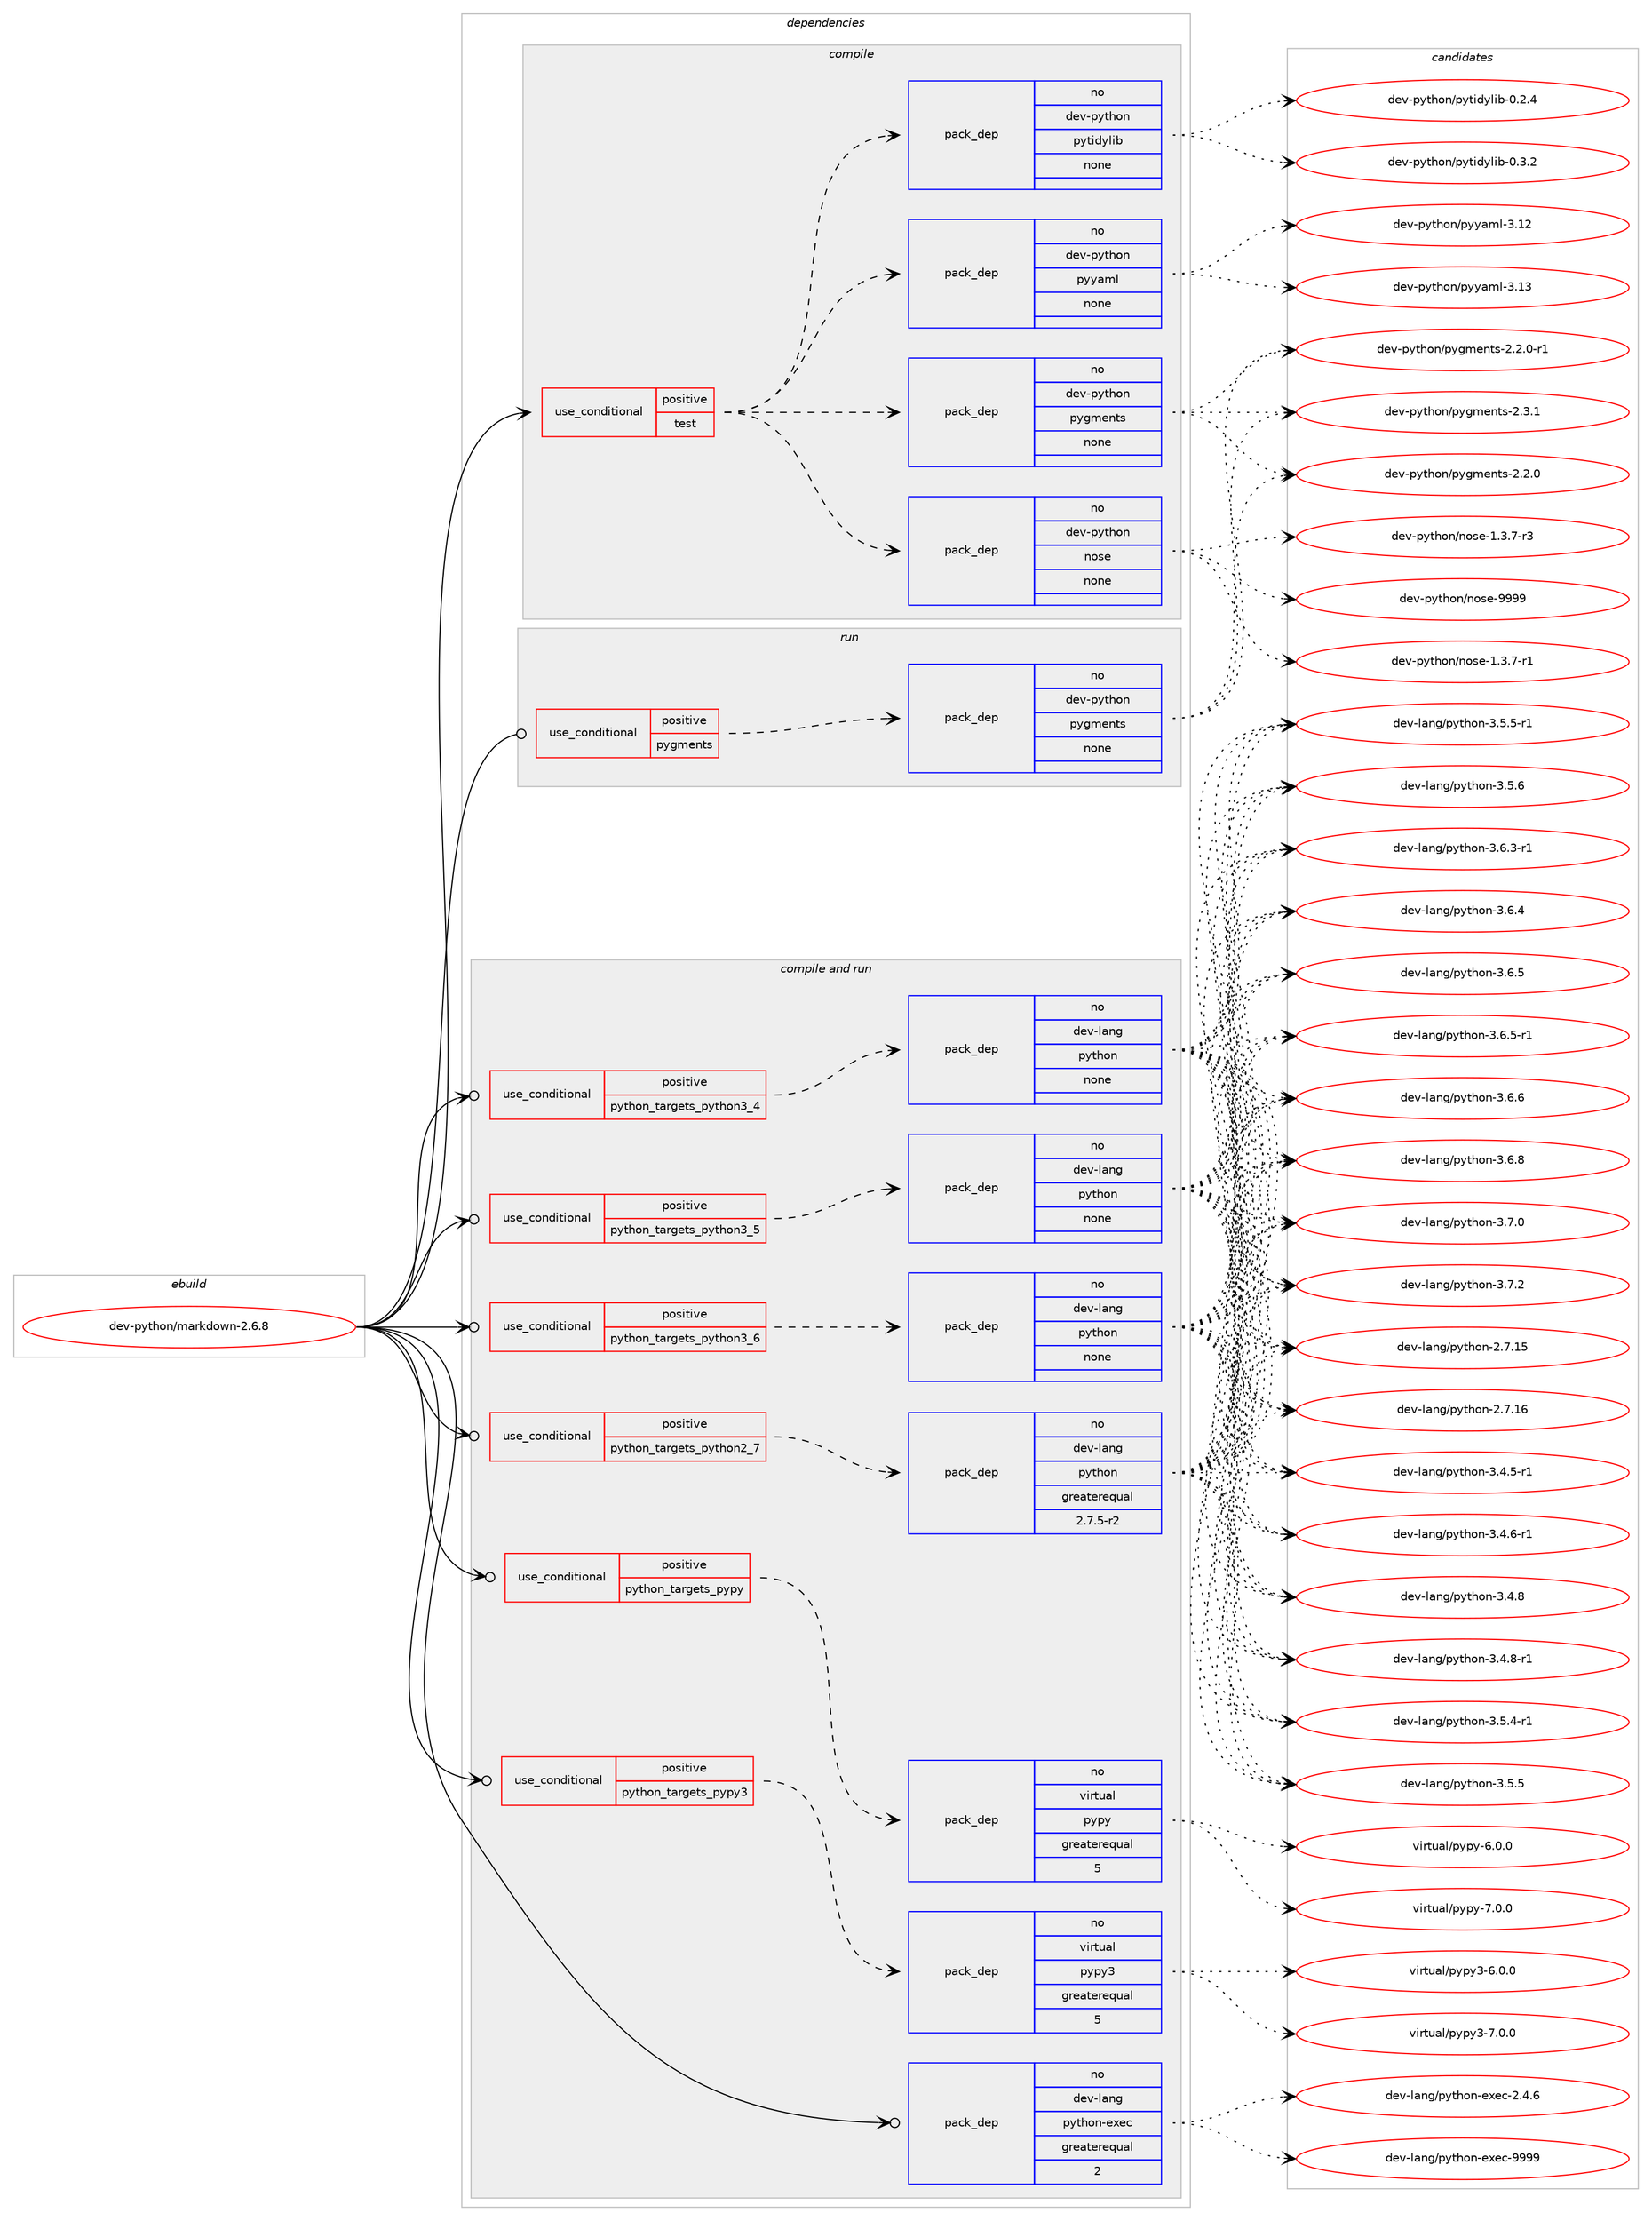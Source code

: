 digraph prolog {

# *************
# Graph options
# *************

newrank=true;
concentrate=true;
compound=true;
graph [rankdir=LR,fontname=Helvetica,fontsize=10,ranksep=1.5];#, ranksep=2.5, nodesep=0.2];
edge  [arrowhead=vee];
node  [fontname=Helvetica,fontsize=10];

# **********
# The ebuild
# **********

subgraph cluster_leftcol {
color=gray;
rank=same;
label=<<i>ebuild</i>>;
id [label="dev-python/markdown-2.6.8", color=red, width=4, href="../dev-python/markdown-2.6.8.svg"];
}

# ****************
# The dependencies
# ****************

subgraph cluster_midcol {
color=gray;
label=<<i>dependencies</i>>;
subgraph cluster_compile {
fillcolor="#eeeeee";
style=filled;
label=<<i>compile</i>>;
subgraph cond377242 {
dependency1418137 [label=<<TABLE BORDER="0" CELLBORDER="1" CELLSPACING="0" CELLPADDING="4"><TR><TD ROWSPAN="3" CELLPADDING="10">use_conditional</TD></TR><TR><TD>positive</TD></TR><TR><TD>test</TD></TR></TABLE>>, shape=none, color=red];
subgraph pack1017622 {
dependency1418138 [label=<<TABLE BORDER="0" CELLBORDER="1" CELLSPACING="0" CELLPADDING="4" WIDTH="220"><TR><TD ROWSPAN="6" CELLPADDING="30">pack_dep</TD></TR><TR><TD WIDTH="110">no</TD></TR><TR><TD>dev-python</TD></TR><TR><TD>nose</TD></TR><TR><TD>none</TD></TR><TR><TD></TD></TR></TABLE>>, shape=none, color=blue];
}
dependency1418137:e -> dependency1418138:w [weight=20,style="dashed",arrowhead="vee"];
subgraph pack1017623 {
dependency1418139 [label=<<TABLE BORDER="0" CELLBORDER="1" CELLSPACING="0" CELLPADDING="4" WIDTH="220"><TR><TD ROWSPAN="6" CELLPADDING="30">pack_dep</TD></TR><TR><TD WIDTH="110">no</TD></TR><TR><TD>dev-python</TD></TR><TR><TD>pyyaml</TD></TR><TR><TD>none</TD></TR><TR><TD></TD></TR></TABLE>>, shape=none, color=blue];
}
dependency1418137:e -> dependency1418139:w [weight=20,style="dashed",arrowhead="vee"];
subgraph pack1017624 {
dependency1418140 [label=<<TABLE BORDER="0" CELLBORDER="1" CELLSPACING="0" CELLPADDING="4" WIDTH="220"><TR><TD ROWSPAN="6" CELLPADDING="30">pack_dep</TD></TR><TR><TD WIDTH="110">no</TD></TR><TR><TD>dev-python</TD></TR><TR><TD>pygments</TD></TR><TR><TD>none</TD></TR><TR><TD></TD></TR></TABLE>>, shape=none, color=blue];
}
dependency1418137:e -> dependency1418140:w [weight=20,style="dashed",arrowhead="vee"];
subgraph pack1017625 {
dependency1418141 [label=<<TABLE BORDER="0" CELLBORDER="1" CELLSPACING="0" CELLPADDING="4" WIDTH="220"><TR><TD ROWSPAN="6" CELLPADDING="30">pack_dep</TD></TR><TR><TD WIDTH="110">no</TD></TR><TR><TD>dev-python</TD></TR><TR><TD>pytidylib</TD></TR><TR><TD>none</TD></TR><TR><TD></TD></TR></TABLE>>, shape=none, color=blue];
}
dependency1418137:e -> dependency1418141:w [weight=20,style="dashed",arrowhead="vee"];
}
id:e -> dependency1418137:w [weight=20,style="solid",arrowhead="vee"];
}
subgraph cluster_compileandrun {
fillcolor="#eeeeee";
style=filled;
label=<<i>compile and run</i>>;
subgraph cond377243 {
dependency1418142 [label=<<TABLE BORDER="0" CELLBORDER="1" CELLSPACING="0" CELLPADDING="4"><TR><TD ROWSPAN="3" CELLPADDING="10">use_conditional</TD></TR><TR><TD>positive</TD></TR><TR><TD>python_targets_pypy</TD></TR></TABLE>>, shape=none, color=red];
subgraph pack1017626 {
dependency1418143 [label=<<TABLE BORDER="0" CELLBORDER="1" CELLSPACING="0" CELLPADDING="4" WIDTH="220"><TR><TD ROWSPAN="6" CELLPADDING="30">pack_dep</TD></TR><TR><TD WIDTH="110">no</TD></TR><TR><TD>virtual</TD></TR><TR><TD>pypy</TD></TR><TR><TD>greaterequal</TD></TR><TR><TD>5</TD></TR></TABLE>>, shape=none, color=blue];
}
dependency1418142:e -> dependency1418143:w [weight=20,style="dashed",arrowhead="vee"];
}
id:e -> dependency1418142:w [weight=20,style="solid",arrowhead="odotvee"];
subgraph cond377244 {
dependency1418144 [label=<<TABLE BORDER="0" CELLBORDER="1" CELLSPACING="0" CELLPADDING="4"><TR><TD ROWSPAN="3" CELLPADDING="10">use_conditional</TD></TR><TR><TD>positive</TD></TR><TR><TD>python_targets_pypy3</TD></TR></TABLE>>, shape=none, color=red];
subgraph pack1017627 {
dependency1418145 [label=<<TABLE BORDER="0" CELLBORDER="1" CELLSPACING="0" CELLPADDING="4" WIDTH="220"><TR><TD ROWSPAN="6" CELLPADDING="30">pack_dep</TD></TR><TR><TD WIDTH="110">no</TD></TR><TR><TD>virtual</TD></TR><TR><TD>pypy3</TD></TR><TR><TD>greaterequal</TD></TR><TR><TD>5</TD></TR></TABLE>>, shape=none, color=blue];
}
dependency1418144:e -> dependency1418145:w [weight=20,style="dashed",arrowhead="vee"];
}
id:e -> dependency1418144:w [weight=20,style="solid",arrowhead="odotvee"];
subgraph cond377245 {
dependency1418146 [label=<<TABLE BORDER="0" CELLBORDER="1" CELLSPACING="0" CELLPADDING="4"><TR><TD ROWSPAN="3" CELLPADDING="10">use_conditional</TD></TR><TR><TD>positive</TD></TR><TR><TD>python_targets_python2_7</TD></TR></TABLE>>, shape=none, color=red];
subgraph pack1017628 {
dependency1418147 [label=<<TABLE BORDER="0" CELLBORDER="1" CELLSPACING="0" CELLPADDING="4" WIDTH="220"><TR><TD ROWSPAN="6" CELLPADDING="30">pack_dep</TD></TR><TR><TD WIDTH="110">no</TD></TR><TR><TD>dev-lang</TD></TR><TR><TD>python</TD></TR><TR><TD>greaterequal</TD></TR><TR><TD>2.7.5-r2</TD></TR></TABLE>>, shape=none, color=blue];
}
dependency1418146:e -> dependency1418147:w [weight=20,style="dashed",arrowhead="vee"];
}
id:e -> dependency1418146:w [weight=20,style="solid",arrowhead="odotvee"];
subgraph cond377246 {
dependency1418148 [label=<<TABLE BORDER="0" CELLBORDER="1" CELLSPACING="0" CELLPADDING="4"><TR><TD ROWSPAN="3" CELLPADDING="10">use_conditional</TD></TR><TR><TD>positive</TD></TR><TR><TD>python_targets_python3_4</TD></TR></TABLE>>, shape=none, color=red];
subgraph pack1017629 {
dependency1418149 [label=<<TABLE BORDER="0" CELLBORDER="1" CELLSPACING="0" CELLPADDING="4" WIDTH="220"><TR><TD ROWSPAN="6" CELLPADDING="30">pack_dep</TD></TR><TR><TD WIDTH="110">no</TD></TR><TR><TD>dev-lang</TD></TR><TR><TD>python</TD></TR><TR><TD>none</TD></TR><TR><TD></TD></TR></TABLE>>, shape=none, color=blue];
}
dependency1418148:e -> dependency1418149:w [weight=20,style="dashed",arrowhead="vee"];
}
id:e -> dependency1418148:w [weight=20,style="solid",arrowhead="odotvee"];
subgraph cond377247 {
dependency1418150 [label=<<TABLE BORDER="0" CELLBORDER="1" CELLSPACING="0" CELLPADDING="4"><TR><TD ROWSPAN="3" CELLPADDING="10">use_conditional</TD></TR><TR><TD>positive</TD></TR><TR><TD>python_targets_python3_5</TD></TR></TABLE>>, shape=none, color=red];
subgraph pack1017630 {
dependency1418151 [label=<<TABLE BORDER="0" CELLBORDER="1" CELLSPACING="0" CELLPADDING="4" WIDTH="220"><TR><TD ROWSPAN="6" CELLPADDING="30">pack_dep</TD></TR><TR><TD WIDTH="110">no</TD></TR><TR><TD>dev-lang</TD></TR><TR><TD>python</TD></TR><TR><TD>none</TD></TR><TR><TD></TD></TR></TABLE>>, shape=none, color=blue];
}
dependency1418150:e -> dependency1418151:w [weight=20,style="dashed",arrowhead="vee"];
}
id:e -> dependency1418150:w [weight=20,style="solid",arrowhead="odotvee"];
subgraph cond377248 {
dependency1418152 [label=<<TABLE BORDER="0" CELLBORDER="1" CELLSPACING="0" CELLPADDING="4"><TR><TD ROWSPAN="3" CELLPADDING="10">use_conditional</TD></TR><TR><TD>positive</TD></TR><TR><TD>python_targets_python3_6</TD></TR></TABLE>>, shape=none, color=red];
subgraph pack1017631 {
dependency1418153 [label=<<TABLE BORDER="0" CELLBORDER="1" CELLSPACING="0" CELLPADDING="4" WIDTH="220"><TR><TD ROWSPAN="6" CELLPADDING="30">pack_dep</TD></TR><TR><TD WIDTH="110">no</TD></TR><TR><TD>dev-lang</TD></TR><TR><TD>python</TD></TR><TR><TD>none</TD></TR><TR><TD></TD></TR></TABLE>>, shape=none, color=blue];
}
dependency1418152:e -> dependency1418153:w [weight=20,style="dashed",arrowhead="vee"];
}
id:e -> dependency1418152:w [weight=20,style="solid",arrowhead="odotvee"];
subgraph pack1017632 {
dependency1418154 [label=<<TABLE BORDER="0" CELLBORDER="1" CELLSPACING="0" CELLPADDING="4" WIDTH="220"><TR><TD ROWSPAN="6" CELLPADDING="30">pack_dep</TD></TR><TR><TD WIDTH="110">no</TD></TR><TR><TD>dev-lang</TD></TR><TR><TD>python-exec</TD></TR><TR><TD>greaterequal</TD></TR><TR><TD>2</TD></TR></TABLE>>, shape=none, color=blue];
}
id:e -> dependency1418154:w [weight=20,style="solid",arrowhead="odotvee"];
}
subgraph cluster_run {
fillcolor="#eeeeee";
style=filled;
label=<<i>run</i>>;
subgraph cond377249 {
dependency1418155 [label=<<TABLE BORDER="0" CELLBORDER="1" CELLSPACING="0" CELLPADDING="4"><TR><TD ROWSPAN="3" CELLPADDING="10">use_conditional</TD></TR><TR><TD>positive</TD></TR><TR><TD>pygments</TD></TR></TABLE>>, shape=none, color=red];
subgraph pack1017633 {
dependency1418156 [label=<<TABLE BORDER="0" CELLBORDER="1" CELLSPACING="0" CELLPADDING="4" WIDTH="220"><TR><TD ROWSPAN="6" CELLPADDING="30">pack_dep</TD></TR><TR><TD WIDTH="110">no</TD></TR><TR><TD>dev-python</TD></TR><TR><TD>pygments</TD></TR><TR><TD>none</TD></TR><TR><TD></TD></TR></TABLE>>, shape=none, color=blue];
}
dependency1418155:e -> dependency1418156:w [weight=20,style="dashed",arrowhead="vee"];
}
id:e -> dependency1418155:w [weight=20,style="solid",arrowhead="odot"];
}
}

# **************
# The candidates
# **************

subgraph cluster_choices {
rank=same;
color=gray;
label=<<i>candidates</i>>;

subgraph choice1017622 {
color=black;
nodesep=1;
choice10010111845112121116104111110471101111151014549465146554511449 [label="dev-python/nose-1.3.7-r1", color=red, width=4,href="../dev-python/nose-1.3.7-r1.svg"];
choice10010111845112121116104111110471101111151014549465146554511451 [label="dev-python/nose-1.3.7-r3", color=red, width=4,href="../dev-python/nose-1.3.7-r3.svg"];
choice10010111845112121116104111110471101111151014557575757 [label="dev-python/nose-9999", color=red, width=4,href="../dev-python/nose-9999.svg"];
dependency1418138:e -> choice10010111845112121116104111110471101111151014549465146554511449:w [style=dotted,weight="100"];
dependency1418138:e -> choice10010111845112121116104111110471101111151014549465146554511451:w [style=dotted,weight="100"];
dependency1418138:e -> choice10010111845112121116104111110471101111151014557575757:w [style=dotted,weight="100"];
}
subgraph choice1017623 {
color=black;
nodesep=1;
choice1001011184511212111610411111047112121121971091084551464950 [label="dev-python/pyyaml-3.12", color=red, width=4,href="../dev-python/pyyaml-3.12.svg"];
choice1001011184511212111610411111047112121121971091084551464951 [label="dev-python/pyyaml-3.13", color=red, width=4,href="../dev-python/pyyaml-3.13.svg"];
dependency1418139:e -> choice1001011184511212111610411111047112121121971091084551464950:w [style=dotted,weight="100"];
dependency1418139:e -> choice1001011184511212111610411111047112121121971091084551464951:w [style=dotted,weight="100"];
}
subgraph choice1017624 {
color=black;
nodesep=1;
choice1001011184511212111610411111047112121103109101110116115455046504648 [label="dev-python/pygments-2.2.0", color=red, width=4,href="../dev-python/pygments-2.2.0.svg"];
choice10010111845112121116104111110471121211031091011101161154550465046484511449 [label="dev-python/pygments-2.2.0-r1", color=red, width=4,href="../dev-python/pygments-2.2.0-r1.svg"];
choice1001011184511212111610411111047112121103109101110116115455046514649 [label="dev-python/pygments-2.3.1", color=red, width=4,href="../dev-python/pygments-2.3.1.svg"];
dependency1418140:e -> choice1001011184511212111610411111047112121103109101110116115455046504648:w [style=dotted,weight="100"];
dependency1418140:e -> choice10010111845112121116104111110471121211031091011101161154550465046484511449:w [style=dotted,weight="100"];
dependency1418140:e -> choice1001011184511212111610411111047112121103109101110116115455046514649:w [style=dotted,weight="100"];
}
subgraph choice1017625 {
color=black;
nodesep=1;
choice100101118451121211161041111104711212111610510012110810598454846504652 [label="dev-python/pytidylib-0.2.4", color=red, width=4,href="../dev-python/pytidylib-0.2.4.svg"];
choice100101118451121211161041111104711212111610510012110810598454846514650 [label="dev-python/pytidylib-0.3.2", color=red, width=4,href="../dev-python/pytidylib-0.3.2.svg"];
dependency1418141:e -> choice100101118451121211161041111104711212111610510012110810598454846504652:w [style=dotted,weight="100"];
dependency1418141:e -> choice100101118451121211161041111104711212111610510012110810598454846514650:w [style=dotted,weight="100"];
}
subgraph choice1017626 {
color=black;
nodesep=1;
choice1181051141161179710847112121112121455446484648 [label="virtual/pypy-6.0.0", color=red, width=4,href="../virtual/pypy-6.0.0.svg"];
choice1181051141161179710847112121112121455546484648 [label="virtual/pypy-7.0.0", color=red, width=4,href="../virtual/pypy-7.0.0.svg"];
dependency1418143:e -> choice1181051141161179710847112121112121455446484648:w [style=dotted,weight="100"];
dependency1418143:e -> choice1181051141161179710847112121112121455546484648:w [style=dotted,weight="100"];
}
subgraph choice1017627 {
color=black;
nodesep=1;
choice118105114116117971084711212111212151455446484648 [label="virtual/pypy3-6.0.0", color=red, width=4,href="../virtual/pypy3-6.0.0.svg"];
choice118105114116117971084711212111212151455546484648 [label="virtual/pypy3-7.0.0", color=red, width=4,href="../virtual/pypy3-7.0.0.svg"];
dependency1418145:e -> choice118105114116117971084711212111212151455446484648:w [style=dotted,weight="100"];
dependency1418145:e -> choice118105114116117971084711212111212151455546484648:w [style=dotted,weight="100"];
}
subgraph choice1017628 {
color=black;
nodesep=1;
choice10010111845108971101034711212111610411111045504655464953 [label="dev-lang/python-2.7.15", color=red, width=4,href="../dev-lang/python-2.7.15.svg"];
choice10010111845108971101034711212111610411111045504655464954 [label="dev-lang/python-2.7.16", color=red, width=4,href="../dev-lang/python-2.7.16.svg"];
choice1001011184510897110103471121211161041111104551465246534511449 [label="dev-lang/python-3.4.5-r1", color=red, width=4,href="../dev-lang/python-3.4.5-r1.svg"];
choice1001011184510897110103471121211161041111104551465246544511449 [label="dev-lang/python-3.4.6-r1", color=red, width=4,href="../dev-lang/python-3.4.6-r1.svg"];
choice100101118451089711010347112121116104111110455146524656 [label="dev-lang/python-3.4.8", color=red, width=4,href="../dev-lang/python-3.4.8.svg"];
choice1001011184510897110103471121211161041111104551465246564511449 [label="dev-lang/python-3.4.8-r1", color=red, width=4,href="../dev-lang/python-3.4.8-r1.svg"];
choice1001011184510897110103471121211161041111104551465346524511449 [label="dev-lang/python-3.5.4-r1", color=red, width=4,href="../dev-lang/python-3.5.4-r1.svg"];
choice100101118451089711010347112121116104111110455146534653 [label="dev-lang/python-3.5.5", color=red, width=4,href="../dev-lang/python-3.5.5.svg"];
choice1001011184510897110103471121211161041111104551465346534511449 [label="dev-lang/python-3.5.5-r1", color=red, width=4,href="../dev-lang/python-3.5.5-r1.svg"];
choice100101118451089711010347112121116104111110455146534654 [label="dev-lang/python-3.5.6", color=red, width=4,href="../dev-lang/python-3.5.6.svg"];
choice1001011184510897110103471121211161041111104551465446514511449 [label="dev-lang/python-3.6.3-r1", color=red, width=4,href="../dev-lang/python-3.6.3-r1.svg"];
choice100101118451089711010347112121116104111110455146544652 [label="dev-lang/python-3.6.4", color=red, width=4,href="../dev-lang/python-3.6.4.svg"];
choice100101118451089711010347112121116104111110455146544653 [label="dev-lang/python-3.6.5", color=red, width=4,href="../dev-lang/python-3.6.5.svg"];
choice1001011184510897110103471121211161041111104551465446534511449 [label="dev-lang/python-3.6.5-r1", color=red, width=4,href="../dev-lang/python-3.6.5-r1.svg"];
choice100101118451089711010347112121116104111110455146544654 [label="dev-lang/python-3.6.6", color=red, width=4,href="../dev-lang/python-3.6.6.svg"];
choice100101118451089711010347112121116104111110455146544656 [label="dev-lang/python-3.6.8", color=red, width=4,href="../dev-lang/python-3.6.8.svg"];
choice100101118451089711010347112121116104111110455146554648 [label="dev-lang/python-3.7.0", color=red, width=4,href="../dev-lang/python-3.7.0.svg"];
choice100101118451089711010347112121116104111110455146554650 [label="dev-lang/python-3.7.2", color=red, width=4,href="../dev-lang/python-3.7.2.svg"];
dependency1418147:e -> choice10010111845108971101034711212111610411111045504655464953:w [style=dotted,weight="100"];
dependency1418147:e -> choice10010111845108971101034711212111610411111045504655464954:w [style=dotted,weight="100"];
dependency1418147:e -> choice1001011184510897110103471121211161041111104551465246534511449:w [style=dotted,weight="100"];
dependency1418147:e -> choice1001011184510897110103471121211161041111104551465246544511449:w [style=dotted,weight="100"];
dependency1418147:e -> choice100101118451089711010347112121116104111110455146524656:w [style=dotted,weight="100"];
dependency1418147:e -> choice1001011184510897110103471121211161041111104551465246564511449:w [style=dotted,weight="100"];
dependency1418147:e -> choice1001011184510897110103471121211161041111104551465346524511449:w [style=dotted,weight="100"];
dependency1418147:e -> choice100101118451089711010347112121116104111110455146534653:w [style=dotted,weight="100"];
dependency1418147:e -> choice1001011184510897110103471121211161041111104551465346534511449:w [style=dotted,weight="100"];
dependency1418147:e -> choice100101118451089711010347112121116104111110455146534654:w [style=dotted,weight="100"];
dependency1418147:e -> choice1001011184510897110103471121211161041111104551465446514511449:w [style=dotted,weight="100"];
dependency1418147:e -> choice100101118451089711010347112121116104111110455146544652:w [style=dotted,weight="100"];
dependency1418147:e -> choice100101118451089711010347112121116104111110455146544653:w [style=dotted,weight="100"];
dependency1418147:e -> choice1001011184510897110103471121211161041111104551465446534511449:w [style=dotted,weight="100"];
dependency1418147:e -> choice100101118451089711010347112121116104111110455146544654:w [style=dotted,weight="100"];
dependency1418147:e -> choice100101118451089711010347112121116104111110455146544656:w [style=dotted,weight="100"];
dependency1418147:e -> choice100101118451089711010347112121116104111110455146554648:w [style=dotted,weight="100"];
dependency1418147:e -> choice100101118451089711010347112121116104111110455146554650:w [style=dotted,weight="100"];
}
subgraph choice1017629 {
color=black;
nodesep=1;
choice10010111845108971101034711212111610411111045504655464953 [label="dev-lang/python-2.7.15", color=red, width=4,href="../dev-lang/python-2.7.15.svg"];
choice10010111845108971101034711212111610411111045504655464954 [label="dev-lang/python-2.7.16", color=red, width=4,href="../dev-lang/python-2.7.16.svg"];
choice1001011184510897110103471121211161041111104551465246534511449 [label="dev-lang/python-3.4.5-r1", color=red, width=4,href="../dev-lang/python-3.4.5-r1.svg"];
choice1001011184510897110103471121211161041111104551465246544511449 [label="dev-lang/python-3.4.6-r1", color=red, width=4,href="../dev-lang/python-3.4.6-r1.svg"];
choice100101118451089711010347112121116104111110455146524656 [label="dev-lang/python-3.4.8", color=red, width=4,href="../dev-lang/python-3.4.8.svg"];
choice1001011184510897110103471121211161041111104551465246564511449 [label="dev-lang/python-3.4.8-r1", color=red, width=4,href="../dev-lang/python-3.4.8-r1.svg"];
choice1001011184510897110103471121211161041111104551465346524511449 [label="dev-lang/python-3.5.4-r1", color=red, width=4,href="../dev-lang/python-3.5.4-r1.svg"];
choice100101118451089711010347112121116104111110455146534653 [label="dev-lang/python-3.5.5", color=red, width=4,href="../dev-lang/python-3.5.5.svg"];
choice1001011184510897110103471121211161041111104551465346534511449 [label="dev-lang/python-3.5.5-r1", color=red, width=4,href="../dev-lang/python-3.5.5-r1.svg"];
choice100101118451089711010347112121116104111110455146534654 [label="dev-lang/python-3.5.6", color=red, width=4,href="../dev-lang/python-3.5.6.svg"];
choice1001011184510897110103471121211161041111104551465446514511449 [label="dev-lang/python-3.6.3-r1", color=red, width=4,href="../dev-lang/python-3.6.3-r1.svg"];
choice100101118451089711010347112121116104111110455146544652 [label="dev-lang/python-3.6.4", color=red, width=4,href="../dev-lang/python-3.6.4.svg"];
choice100101118451089711010347112121116104111110455146544653 [label="dev-lang/python-3.6.5", color=red, width=4,href="../dev-lang/python-3.6.5.svg"];
choice1001011184510897110103471121211161041111104551465446534511449 [label="dev-lang/python-3.6.5-r1", color=red, width=4,href="../dev-lang/python-3.6.5-r1.svg"];
choice100101118451089711010347112121116104111110455146544654 [label="dev-lang/python-3.6.6", color=red, width=4,href="../dev-lang/python-3.6.6.svg"];
choice100101118451089711010347112121116104111110455146544656 [label="dev-lang/python-3.6.8", color=red, width=4,href="../dev-lang/python-3.6.8.svg"];
choice100101118451089711010347112121116104111110455146554648 [label="dev-lang/python-3.7.0", color=red, width=4,href="../dev-lang/python-3.7.0.svg"];
choice100101118451089711010347112121116104111110455146554650 [label="dev-lang/python-3.7.2", color=red, width=4,href="../dev-lang/python-3.7.2.svg"];
dependency1418149:e -> choice10010111845108971101034711212111610411111045504655464953:w [style=dotted,weight="100"];
dependency1418149:e -> choice10010111845108971101034711212111610411111045504655464954:w [style=dotted,weight="100"];
dependency1418149:e -> choice1001011184510897110103471121211161041111104551465246534511449:w [style=dotted,weight="100"];
dependency1418149:e -> choice1001011184510897110103471121211161041111104551465246544511449:w [style=dotted,weight="100"];
dependency1418149:e -> choice100101118451089711010347112121116104111110455146524656:w [style=dotted,weight="100"];
dependency1418149:e -> choice1001011184510897110103471121211161041111104551465246564511449:w [style=dotted,weight="100"];
dependency1418149:e -> choice1001011184510897110103471121211161041111104551465346524511449:w [style=dotted,weight="100"];
dependency1418149:e -> choice100101118451089711010347112121116104111110455146534653:w [style=dotted,weight="100"];
dependency1418149:e -> choice1001011184510897110103471121211161041111104551465346534511449:w [style=dotted,weight="100"];
dependency1418149:e -> choice100101118451089711010347112121116104111110455146534654:w [style=dotted,weight="100"];
dependency1418149:e -> choice1001011184510897110103471121211161041111104551465446514511449:w [style=dotted,weight="100"];
dependency1418149:e -> choice100101118451089711010347112121116104111110455146544652:w [style=dotted,weight="100"];
dependency1418149:e -> choice100101118451089711010347112121116104111110455146544653:w [style=dotted,weight="100"];
dependency1418149:e -> choice1001011184510897110103471121211161041111104551465446534511449:w [style=dotted,weight="100"];
dependency1418149:e -> choice100101118451089711010347112121116104111110455146544654:w [style=dotted,weight="100"];
dependency1418149:e -> choice100101118451089711010347112121116104111110455146544656:w [style=dotted,weight="100"];
dependency1418149:e -> choice100101118451089711010347112121116104111110455146554648:w [style=dotted,weight="100"];
dependency1418149:e -> choice100101118451089711010347112121116104111110455146554650:w [style=dotted,weight="100"];
}
subgraph choice1017630 {
color=black;
nodesep=1;
choice10010111845108971101034711212111610411111045504655464953 [label="dev-lang/python-2.7.15", color=red, width=4,href="../dev-lang/python-2.7.15.svg"];
choice10010111845108971101034711212111610411111045504655464954 [label="dev-lang/python-2.7.16", color=red, width=4,href="../dev-lang/python-2.7.16.svg"];
choice1001011184510897110103471121211161041111104551465246534511449 [label="dev-lang/python-3.4.5-r1", color=red, width=4,href="../dev-lang/python-3.4.5-r1.svg"];
choice1001011184510897110103471121211161041111104551465246544511449 [label="dev-lang/python-3.4.6-r1", color=red, width=4,href="../dev-lang/python-3.4.6-r1.svg"];
choice100101118451089711010347112121116104111110455146524656 [label="dev-lang/python-3.4.8", color=red, width=4,href="../dev-lang/python-3.4.8.svg"];
choice1001011184510897110103471121211161041111104551465246564511449 [label="dev-lang/python-3.4.8-r1", color=red, width=4,href="../dev-lang/python-3.4.8-r1.svg"];
choice1001011184510897110103471121211161041111104551465346524511449 [label="dev-lang/python-3.5.4-r1", color=red, width=4,href="../dev-lang/python-3.5.4-r1.svg"];
choice100101118451089711010347112121116104111110455146534653 [label="dev-lang/python-3.5.5", color=red, width=4,href="../dev-lang/python-3.5.5.svg"];
choice1001011184510897110103471121211161041111104551465346534511449 [label="dev-lang/python-3.5.5-r1", color=red, width=4,href="../dev-lang/python-3.5.5-r1.svg"];
choice100101118451089711010347112121116104111110455146534654 [label="dev-lang/python-3.5.6", color=red, width=4,href="../dev-lang/python-3.5.6.svg"];
choice1001011184510897110103471121211161041111104551465446514511449 [label="dev-lang/python-3.6.3-r1", color=red, width=4,href="../dev-lang/python-3.6.3-r1.svg"];
choice100101118451089711010347112121116104111110455146544652 [label="dev-lang/python-3.6.4", color=red, width=4,href="../dev-lang/python-3.6.4.svg"];
choice100101118451089711010347112121116104111110455146544653 [label="dev-lang/python-3.6.5", color=red, width=4,href="../dev-lang/python-3.6.5.svg"];
choice1001011184510897110103471121211161041111104551465446534511449 [label="dev-lang/python-3.6.5-r1", color=red, width=4,href="../dev-lang/python-3.6.5-r1.svg"];
choice100101118451089711010347112121116104111110455146544654 [label="dev-lang/python-3.6.6", color=red, width=4,href="../dev-lang/python-3.6.6.svg"];
choice100101118451089711010347112121116104111110455146544656 [label="dev-lang/python-3.6.8", color=red, width=4,href="../dev-lang/python-3.6.8.svg"];
choice100101118451089711010347112121116104111110455146554648 [label="dev-lang/python-3.7.0", color=red, width=4,href="../dev-lang/python-3.7.0.svg"];
choice100101118451089711010347112121116104111110455146554650 [label="dev-lang/python-3.7.2", color=red, width=4,href="../dev-lang/python-3.7.2.svg"];
dependency1418151:e -> choice10010111845108971101034711212111610411111045504655464953:w [style=dotted,weight="100"];
dependency1418151:e -> choice10010111845108971101034711212111610411111045504655464954:w [style=dotted,weight="100"];
dependency1418151:e -> choice1001011184510897110103471121211161041111104551465246534511449:w [style=dotted,weight="100"];
dependency1418151:e -> choice1001011184510897110103471121211161041111104551465246544511449:w [style=dotted,weight="100"];
dependency1418151:e -> choice100101118451089711010347112121116104111110455146524656:w [style=dotted,weight="100"];
dependency1418151:e -> choice1001011184510897110103471121211161041111104551465246564511449:w [style=dotted,weight="100"];
dependency1418151:e -> choice1001011184510897110103471121211161041111104551465346524511449:w [style=dotted,weight="100"];
dependency1418151:e -> choice100101118451089711010347112121116104111110455146534653:w [style=dotted,weight="100"];
dependency1418151:e -> choice1001011184510897110103471121211161041111104551465346534511449:w [style=dotted,weight="100"];
dependency1418151:e -> choice100101118451089711010347112121116104111110455146534654:w [style=dotted,weight="100"];
dependency1418151:e -> choice1001011184510897110103471121211161041111104551465446514511449:w [style=dotted,weight="100"];
dependency1418151:e -> choice100101118451089711010347112121116104111110455146544652:w [style=dotted,weight="100"];
dependency1418151:e -> choice100101118451089711010347112121116104111110455146544653:w [style=dotted,weight="100"];
dependency1418151:e -> choice1001011184510897110103471121211161041111104551465446534511449:w [style=dotted,weight="100"];
dependency1418151:e -> choice100101118451089711010347112121116104111110455146544654:w [style=dotted,weight="100"];
dependency1418151:e -> choice100101118451089711010347112121116104111110455146544656:w [style=dotted,weight="100"];
dependency1418151:e -> choice100101118451089711010347112121116104111110455146554648:w [style=dotted,weight="100"];
dependency1418151:e -> choice100101118451089711010347112121116104111110455146554650:w [style=dotted,weight="100"];
}
subgraph choice1017631 {
color=black;
nodesep=1;
choice10010111845108971101034711212111610411111045504655464953 [label="dev-lang/python-2.7.15", color=red, width=4,href="../dev-lang/python-2.7.15.svg"];
choice10010111845108971101034711212111610411111045504655464954 [label="dev-lang/python-2.7.16", color=red, width=4,href="../dev-lang/python-2.7.16.svg"];
choice1001011184510897110103471121211161041111104551465246534511449 [label="dev-lang/python-3.4.5-r1", color=red, width=4,href="../dev-lang/python-3.4.5-r1.svg"];
choice1001011184510897110103471121211161041111104551465246544511449 [label="dev-lang/python-3.4.6-r1", color=red, width=4,href="../dev-lang/python-3.4.6-r1.svg"];
choice100101118451089711010347112121116104111110455146524656 [label="dev-lang/python-3.4.8", color=red, width=4,href="../dev-lang/python-3.4.8.svg"];
choice1001011184510897110103471121211161041111104551465246564511449 [label="dev-lang/python-3.4.8-r1", color=red, width=4,href="../dev-lang/python-3.4.8-r1.svg"];
choice1001011184510897110103471121211161041111104551465346524511449 [label="dev-lang/python-3.5.4-r1", color=red, width=4,href="../dev-lang/python-3.5.4-r1.svg"];
choice100101118451089711010347112121116104111110455146534653 [label="dev-lang/python-3.5.5", color=red, width=4,href="../dev-lang/python-3.5.5.svg"];
choice1001011184510897110103471121211161041111104551465346534511449 [label="dev-lang/python-3.5.5-r1", color=red, width=4,href="../dev-lang/python-3.5.5-r1.svg"];
choice100101118451089711010347112121116104111110455146534654 [label="dev-lang/python-3.5.6", color=red, width=4,href="../dev-lang/python-3.5.6.svg"];
choice1001011184510897110103471121211161041111104551465446514511449 [label="dev-lang/python-3.6.3-r1", color=red, width=4,href="../dev-lang/python-3.6.3-r1.svg"];
choice100101118451089711010347112121116104111110455146544652 [label="dev-lang/python-3.6.4", color=red, width=4,href="../dev-lang/python-3.6.4.svg"];
choice100101118451089711010347112121116104111110455146544653 [label="dev-lang/python-3.6.5", color=red, width=4,href="../dev-lang/python-3.6.5.svg"];
choice1001011184510897110103471121211161041111104551465446534511449 [label="dev-lang/python-3.6.5-r1", color=red, width=4,href="../dev-lang/python-3.6.5-r1.svg"];
choice100101118451089711010347112121116104111110455146544654 [label="dev-lang/python-3.6.6", color=red, width=4,href="../dev-lang/python-3.6.6.svg"];
choice100101118451089711010347112121116104111110455146544656 [label="dev-lang/python-3.6.8", color=red, width=4,href="../dev-lang/python-3.6.8.svg"];
choice100101118451089711010347112121116104111110455146554648 [label="dev-lang/python-3.7.0", color=red, width=4,href="../dev-lang/python-3.7.0.svg"];
choice100101118451089711010347112121116104111110455146554650 [label="dev-lang/python-3.7.2", color=red, width=4,href="../dev-lang/python-3.7.2.svg"];
dependency1418153:e -> choice10010111845108971101034711212111610411111045504655464953:w [style=dotted,weight="100"];
dependency1418153:e -> choice10010111845108971101034711212111610411111045504655464954:w [style=dotted,weight="100"];
dependency1418153:e -> choice1001011184510897110103471121211161041111104551465246534511449:w [style=dotted,weight="100"];
dependency1418153:e -> choice1001011184510897110103471121211161041111104551465246544511449:w [style=dotted,weight="100"];
dependency1418153:e -> choice100101118451089711010347112121116104111110455146524656:w [style=dotted,weight="100"];
dependency1418153:e -> choice1001011184510897110103471121211161041111104551465246564511449:w [style=dotted,weight="100"];
dependency1418153:e -> choice1001011184510897110103471121211161041111104551465346524511449:w [style=dotted,weight="100"];
dependency1418153:e -> choice100101118451089711010347112121116104111110455146534653:w [style=dotted,weight="100"];
dependency1418153:e -> choice1001011184510897110103471121211161041111104551465346534511449:w [style=dotted,weight="100"];
dependency1418153:e -> choice100101118451089711010347112121116104111110455146534654:w [style=dotted,weight="100"];
dependency1418153:e -> choice1001011184510897110103471121211161041111104551465446514511449:w [style=dotted,weight="100"];
dependency1418153:e -> choice100101118451089711010347112121116104111110455146544652:w [style=dotted,weight="100"];
dependency1418153:e -> choice100101118451089711010347112121116104111110455146544653:w [style=dotted,weight="100"];
dependency1418153:e -> choice1001011184510897110103471121211161041111104551465446534511449:w [style=dotted,weight="100"];
dependency1418153:e -> choice100101118451089711010347112121116104111110455146544654:w [style=dotted,weight="100"];
dependency1418153:e -> choice100101118451089711010347112121116104111110455146544656:w [style=dotted,weight="100"];
dependency1418153:e -> choice100101118451089711010347112121116104111110455146554648:w [style=dotted,weight="100"];
dependency1418153:e -> choice100101118451089711010347112121116104111110455146554650:w [style=dotted,weight="100"];
}
subgraph choice1017632 {
color=black;
nodesep=1;
choice1001011184510897110103471121211161041111104510112010199455046524654 [label="dev-lang/python-exec-2.4.6", color=red, width=4,href="../dev-lang/python-exec-2.4.6.svg"];
choice10010111845108971101034711212111610411111045101120101994557575757 [label="dev-lang/python-exec-9999", color=red, width=4,href="../dev-lang/python-exec-9999.svg"];
dependency1418154:e -> choice1001011184510897110103471121211161041111104510112010199455046524654:w [style=dotted,weight="100"];
dependency1418154:e -> choice10010111845108971101034711212111610411111045101120101994557575757:w [style=dotted,weight="100"];
}
subgraph choice1017633 {
color=black;
nodesep=1;
choice1001011184511212111610411111047112121103109101110116115455046504648 [label="dev-python/pygments-2.2.0", color=red, width=4,href="../dev-python/pygments-2.2.0.svg"];
choice10010111845112121116104111110471121211031091011101161154550465046484511449 [label="dev-python/pygments-2.2.0-r1", color=red, width=4,href="../dev-python/pygments-2.2.0-r1.svg"];
choice1001011184511212111610411111047112121103109101110116115455046514649 [label="dev-python/pygments-2.3.1", color=red, width=4,href="../dev-python/pygments-2.3.1.svg"];
dependency1418156:e -> choice1001011184511212111610411111047112121103109101110116115455046504648:w [style=dotted,weight="100"];
dependency1418156:e -> choice10010111845112121116104111110471121211031091011101161154550465046484511449:w [style=dotted,weight="100"];
dependency1418156:e -> choice1001011184511212111610411111047112121103109101110116115455046514649:w [style=dotted,weight="100"];
}
}

}
